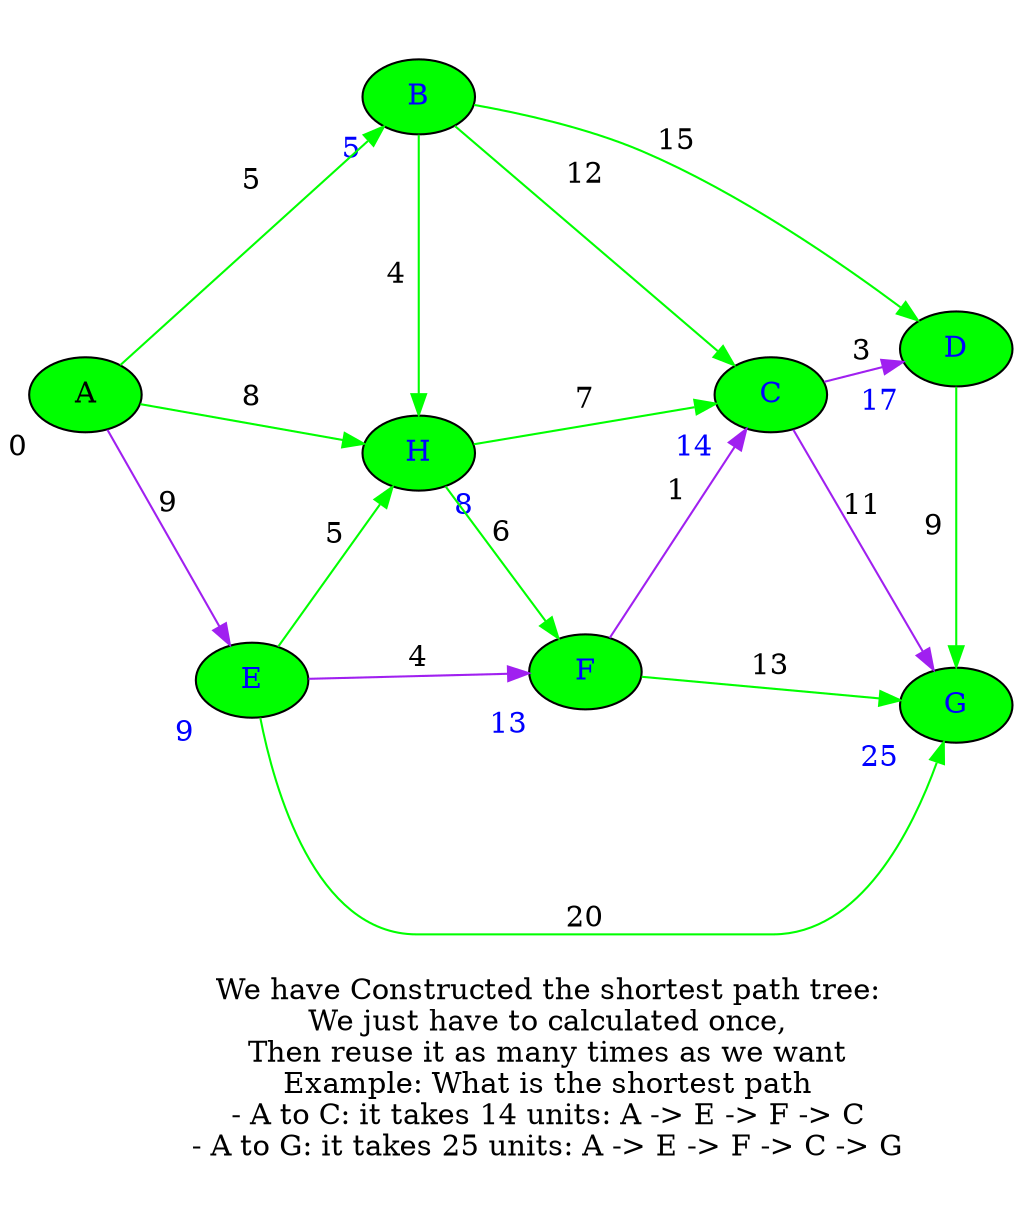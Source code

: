 strict digraph g {

	A -> B [label = 5 ] A -> E [label = 9] A -> H [label = 8]
	B -> D [label = 15]; B -> H [label = 4]; B -> C [label = 12]
	C -> D [label = 3]; C -> G [label = 11];
	D -> G [label = 9];
	E -> F [label = 4]; E -> G [label = 20]; E -> H [label = 5];
	F -> C [label = 1]; F -> G [label = 13];
	H -> C [label = 7]; H -> F [label = 6]

	ratio = 0.8;
	rankdir=LR
	ranksep=0.2
	{ rank= same; A }
	{ rank= same; E }
	{ rank= same; B H }
	{ rank= same; F }
	{ rank= same; C }
	{ rank= same; G D }

	B,C,D,E,F,G,H [ xlabel="inf"];
	A [ xlabel="0", fillcolor=green, style=filled];
	B [fillcolor=green, style=filled];
	H [fillcolor=green, style=filled];
	E [fillcolor=green, style=filled];
	F [fillcolor=green, style=filled];
	C [fillcolor=green, style=filled];
	D [fillcolor=green, style=filled];
	G [fillcolor=green, style=filled];


	A -> {B,E,H} [color = green];
	B -> {D,C,H} [color = green];
	H -> {C,F} [color = green];
	E -> {H, G,F} [color = green];
	F -> {C, G} [color = green];
	C -> {D, G} [color = green];
	D -> {G} [color = green];

	A -> {E} [color = purple];
	E -> {F} [color = purple];
	F -> {C} [color = purple];
	C -> {D G} [color = purple];

	B [ xlabel = 5, fontcolor = blue]
	H [ xlabel = 8, fontcolor = blue]
	E [ xlabel = 9, fontcolor = blue]
	D [ xlabel = 17, fontcolor = blue]
	C [ xlabel = 14, fontcolor = blue]
	F [ xlabel = 13, fontcolor = blue]
	G [ xlabel = 25, fontcolor = blue]


	forcelabels=true;
	node [shape=plaintext]
	label = "
	We have Constructed the shortest path tree:
	We just have to calculated once,
	Then reuse it as many times as we want
	Example: What is the shortest path
	- A to C: it takes 14 units: A -> E -> F -> C
	- A to G: it takes 25 units: A -> E -> F -> C -> G
	"
}
